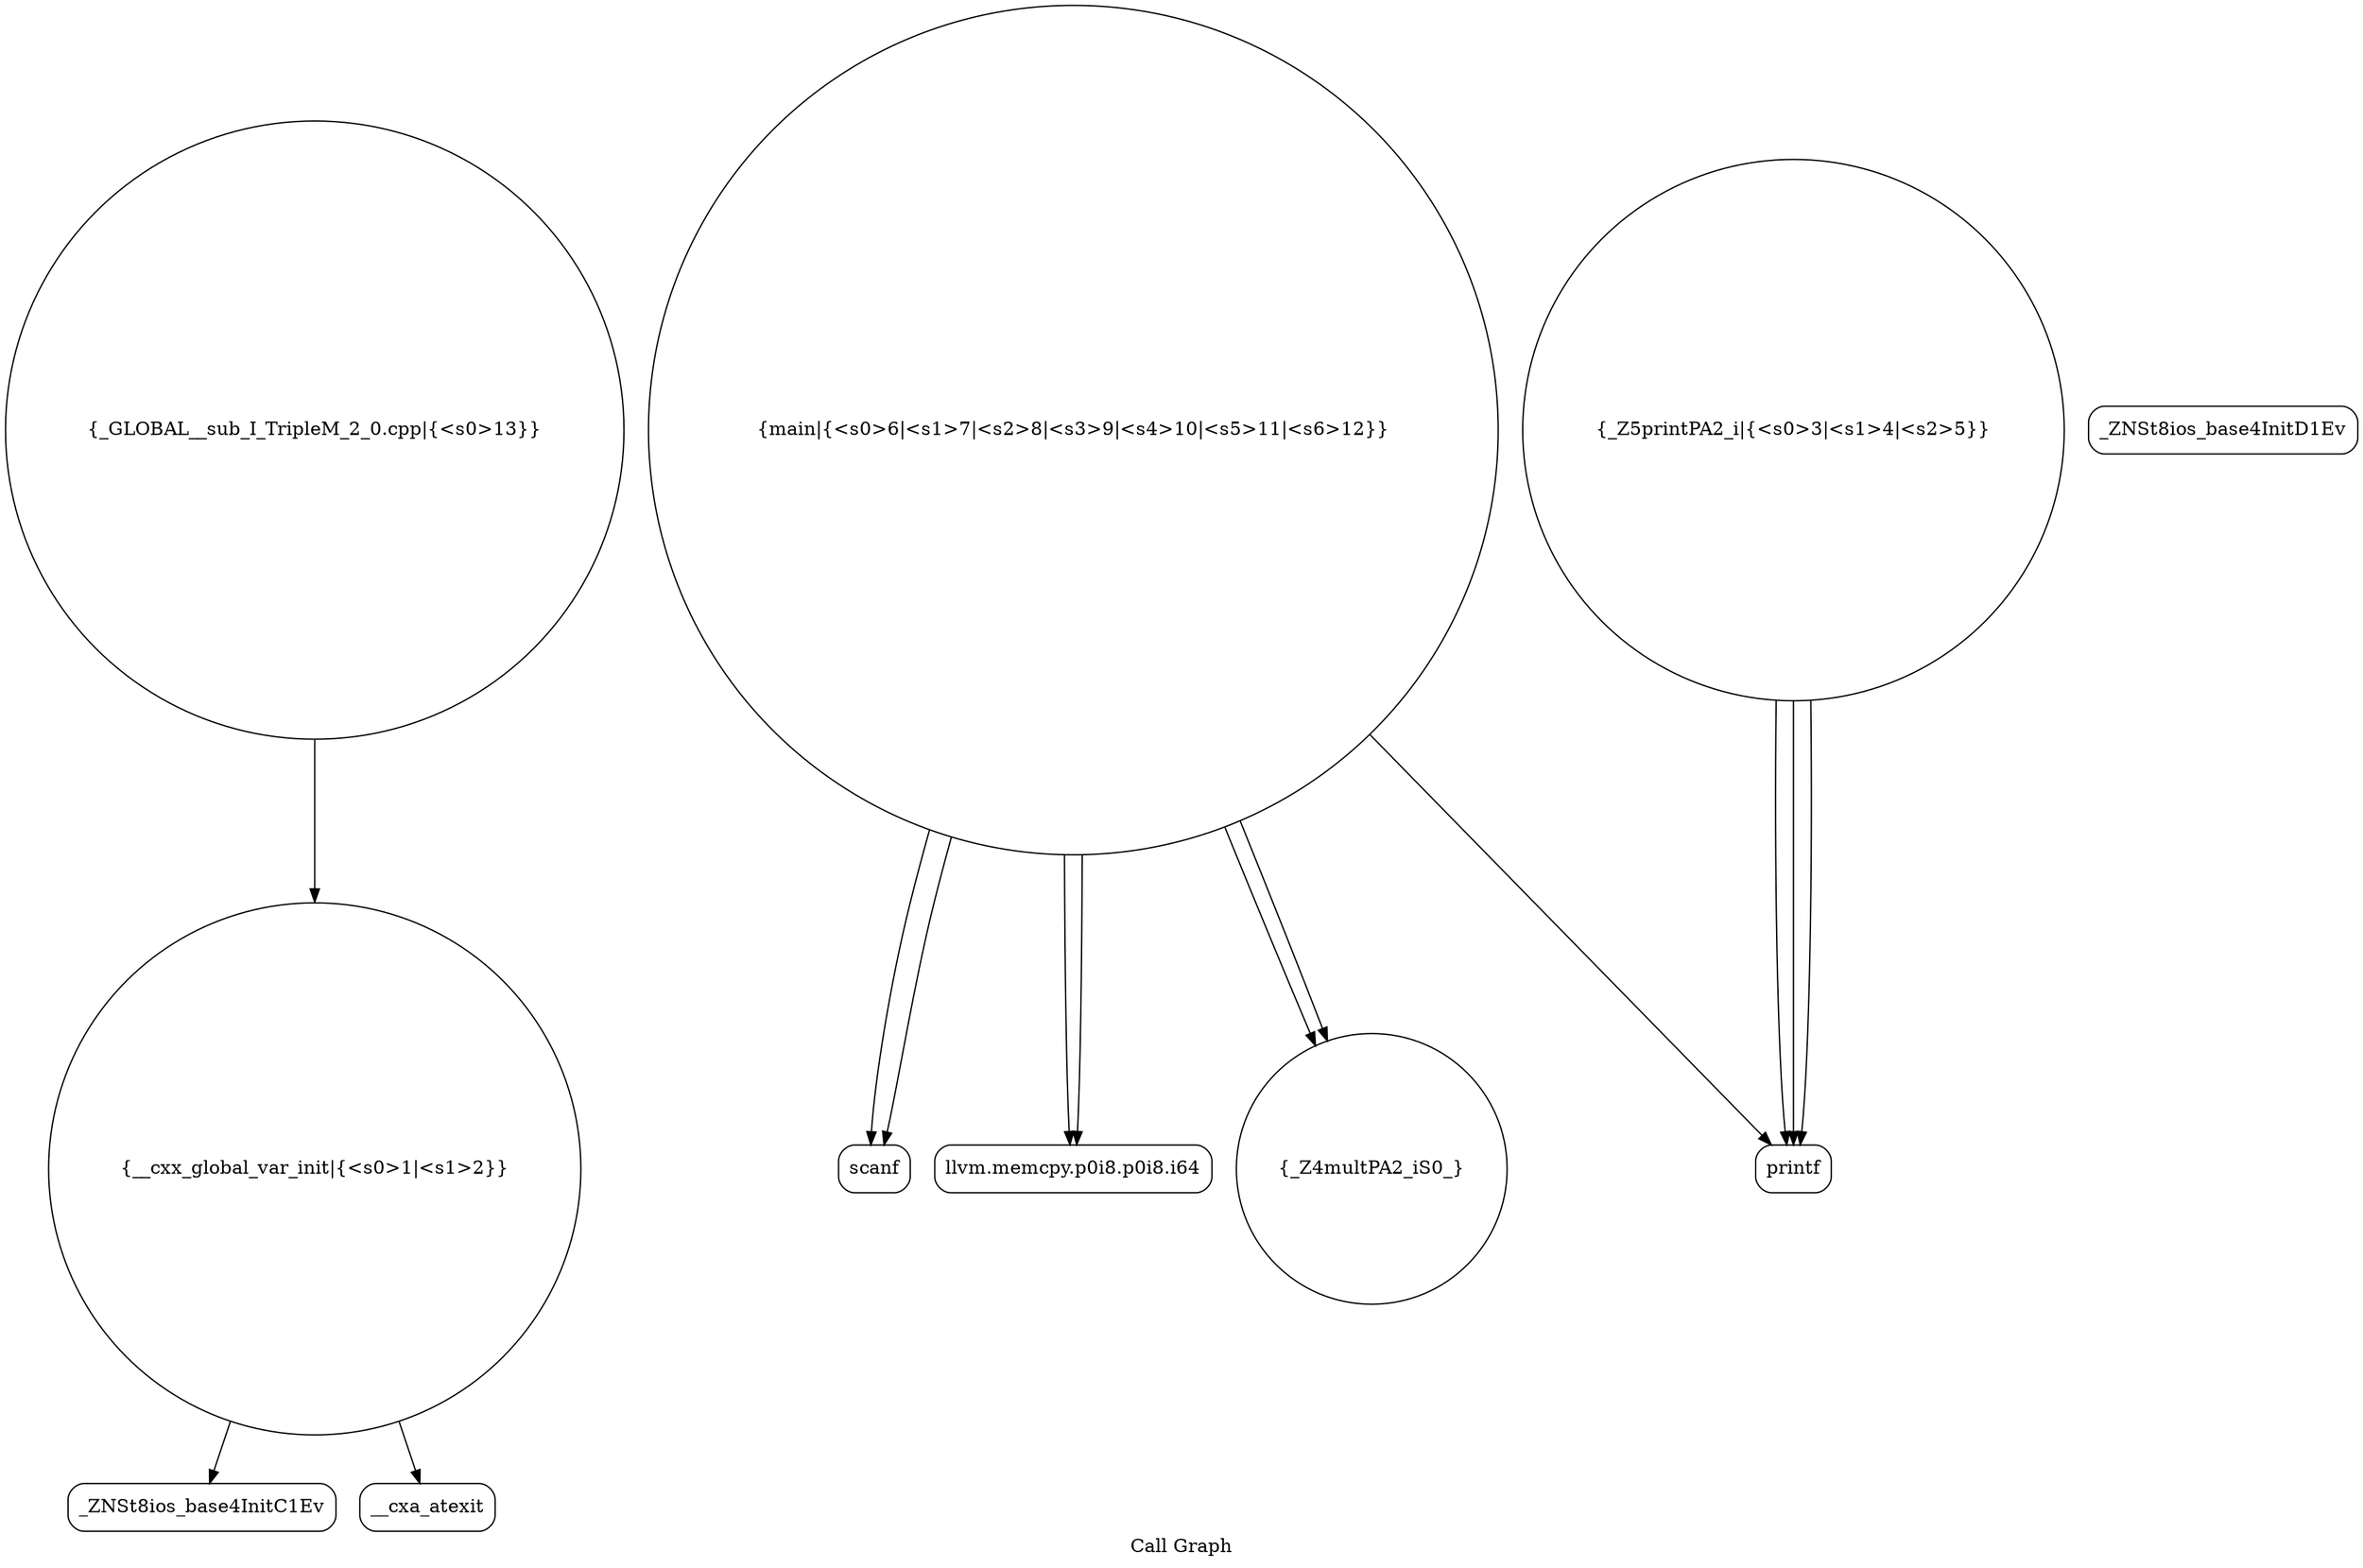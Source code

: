 digraph "Call Graph" {
	label="Call Graph";

	Node0x555f9a2b3340 [shape=record,shape=circle,label="{__cxx_global_var_init|{<s0>1|<s1>2}}"];
	Node0x555f9a2b3340:s0 -> Node0x555f9a2b37d0[color=black];
	Node0x555f9a2b3340:s1 -> Node0x555f9a2b38d0[color=black];
	Node0x555f9a2b3ad0 [shape=record,shape=circle,label="{main|{<s0>6|<s1>7|<s2>8|<s3>9|<s4>10|<s5>11|<s6>12}}"];
	Node0x555f9a2b3ad0:s0 -> Node0x555f9a2b3b50[color=black];
	Node0x555f9a2b3ad0:s1 -> Node0x555f9a2b3b50[color=black];
	Node0x555f9a2b3ad0:s2 -> Node0x555f9a2b3bd0[color=black];
	Node0x555f9a2b3ad0:s3 -> Node0x555f9a2b3bd0[color=black];
	Node0x555f9a2b3ad0:s4 -> Node0x555f9a2b3a50[color=black];
	Node0x555f9a2b3ad0:s5 -> Node0x555f9a2b3a50[color=black];
	Node0x555f9a2b3ad0:s6 -> Node0x555f9a2b39d0[color=black];
	Node0x555f9a2b3850 [shape=record,shape=Mrecord,label="{_ZNSt8ios_base4InitD1Ev}"];
	Node0x555f9a2b3bd0 [shape=record,shape=Mrecord,label="{llvm.memcpy.p0i8.p0i8.i64}"];
	Node0x555f9a2b3950 [shape=record,shape=circle,label="{_Z5printPA2_i|{<s0>3|<s1>4|<s2>5}}"];
	Node0x555f9a2b3950:s0 -> Node0x555f9a2b39d0[color=black];
	Node0x555f9a2b3950:s1 -> Node0x555f9a2b39d0[color=black];
	Node0x555f9a2b3950:s2 -> Node0x555f9a2b39d0[color=black];
	Node0x555f9a2b3a50 [shape=record,shape=circle,label="{_Z4multPA2_iS0_}"];
	Node0x555f9a2b37d0 [shape=record,shape=Mrecord,label="{_ZNSt8ios_base4InitC1Ev}"];
	Node0x555f9a2b3b50 [shape=record,shape=Mrecord,label="{scanf}"];
	Node0x555f9a2b38d0 [shape=record,shape=Mrecord,label="{__cxa_atexit}"];
	Node0x555f9a2b3c50 [shape=record,shape=circle,label="{_GLOBAL__sub_I_TripleM_2_0.cpp|{<s0>13}}"];
	Node0x555f9a2b3c50:s0 -> Node0x555f9a2b3340[color=black];
	Node0x555f9a2b39d0 [shape=record,shape=Mrecord,label="{printf}"];
}
